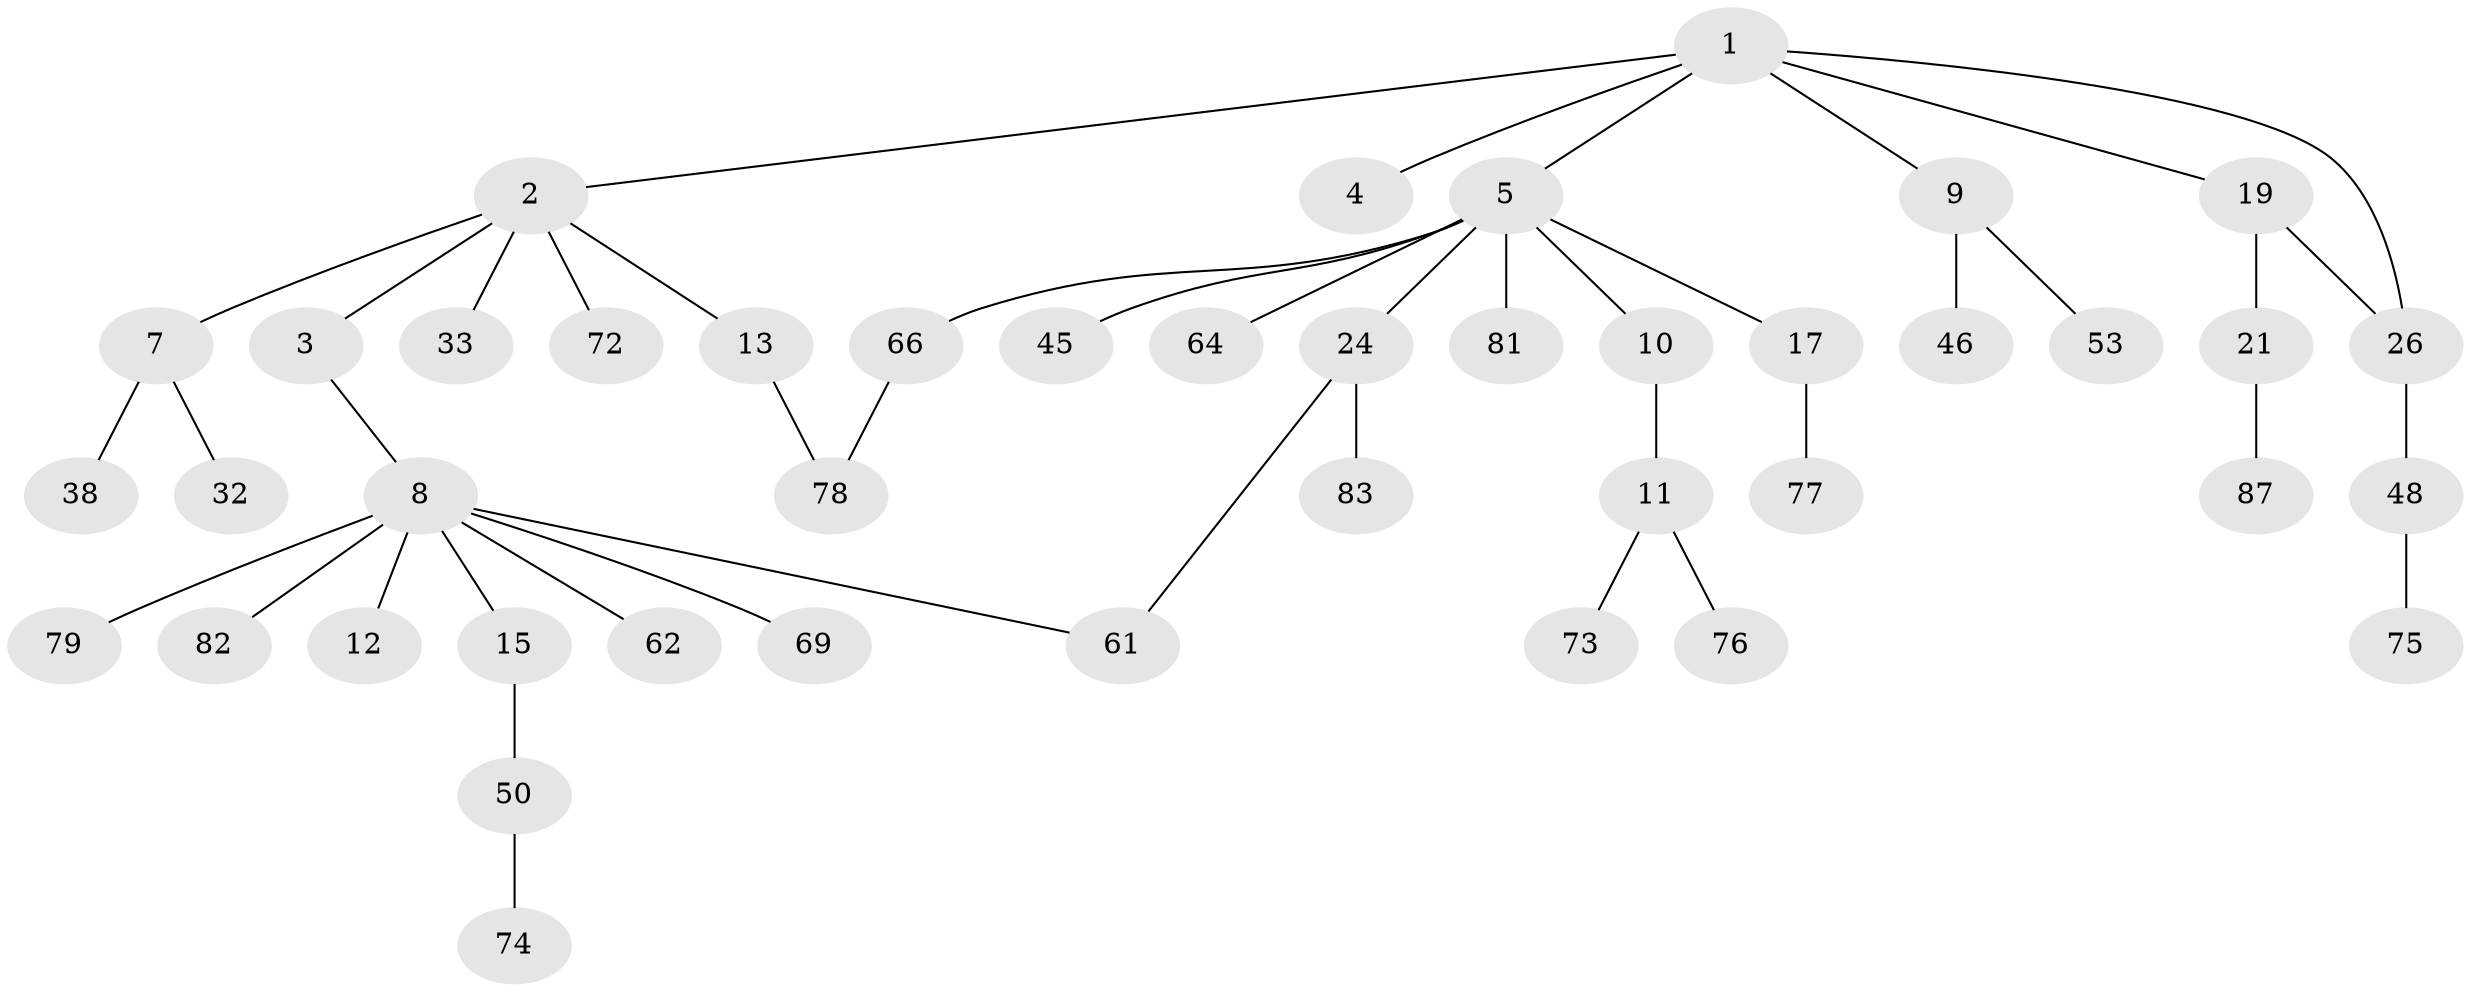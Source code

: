 // original degree distribution, {6: 0.022988505747126436, 2: 0.3218390804597701, 5: 0.04597701149425287, 4: 0.08045977011494253, 3: 0.09195402298850575, 1: 0.4367816091954023}
// Generated by graph-tools (version 1.1) at 2025/13/03/09/25 04:13:26]
// undirected, 43 vertices, 45 edges
graph export_dot {
graph [start="1"]
  node [color=gray90,style=filled];
  1;
  2;
  3;
  4 [super="+44"];
  5 [super="+6"];
  7 [super="+16+36+14"];
  8 [super="+37"];
  9 [super="+40+18"];
  10;
  11 [super="+60+23"];
  12;
  13 [super="+42+51+27+34"];
  15 [super="+28"];
  17 [super="+31"];
  19 [super="+47"];
  21 [super="+70+84"];
  24 [super="+29"];
  26 [super="+86"];
  32 [super="+49"];
  33;
  38 [super="+58"];
  45;
  46;
  48 [super="+65+63+54"];
  50 [super="+57+55"];
  53;
  61;
  62;
  64;
  66 [super="+68"];
  69;
  72 [super="+80"];
  73;
  74;
  75 [super="+85"];
  76;
  77;
  78;
  79;
  81;
  82;
  83;
  87;
  1 -- 2;
  1 -- 4;
  1 -- 5;
  1 -- 9;
  1 -- 19;
  1 -- 26;
  2 -- 3;
  2 -- 7;
  2 -- 13;
  2 -- 33;
  2 -- 72;
  3 -- 8;
  5 -- 10;
  5 -- 17;
  5 -- 64;
  5 -- 81;
  5 -- 66;
  5 -- 24;
  5 -- 45;
  7 -- 38;
  7 -- 32;
  8 -- 12;
  8 -- 15;
  8 -- 82;
  8 -- 69;
  8 -- 61;
  8 -- 62;
  8 -- 79;
  9 -- 53;
  9 -- 46;
  10 -- 11;
  11 -- 76;
  11 -- 73;
  13 -- 78;
  15 -- 50;
  17 -- 77;
  19 -- 21;
  19 -- 26;
  21 -- 87;
  24 -- 83;
  24 -- 61;
  26 -- 48;
  48 -- 75;
  50 -- 74;
  66 -- 78;
}
